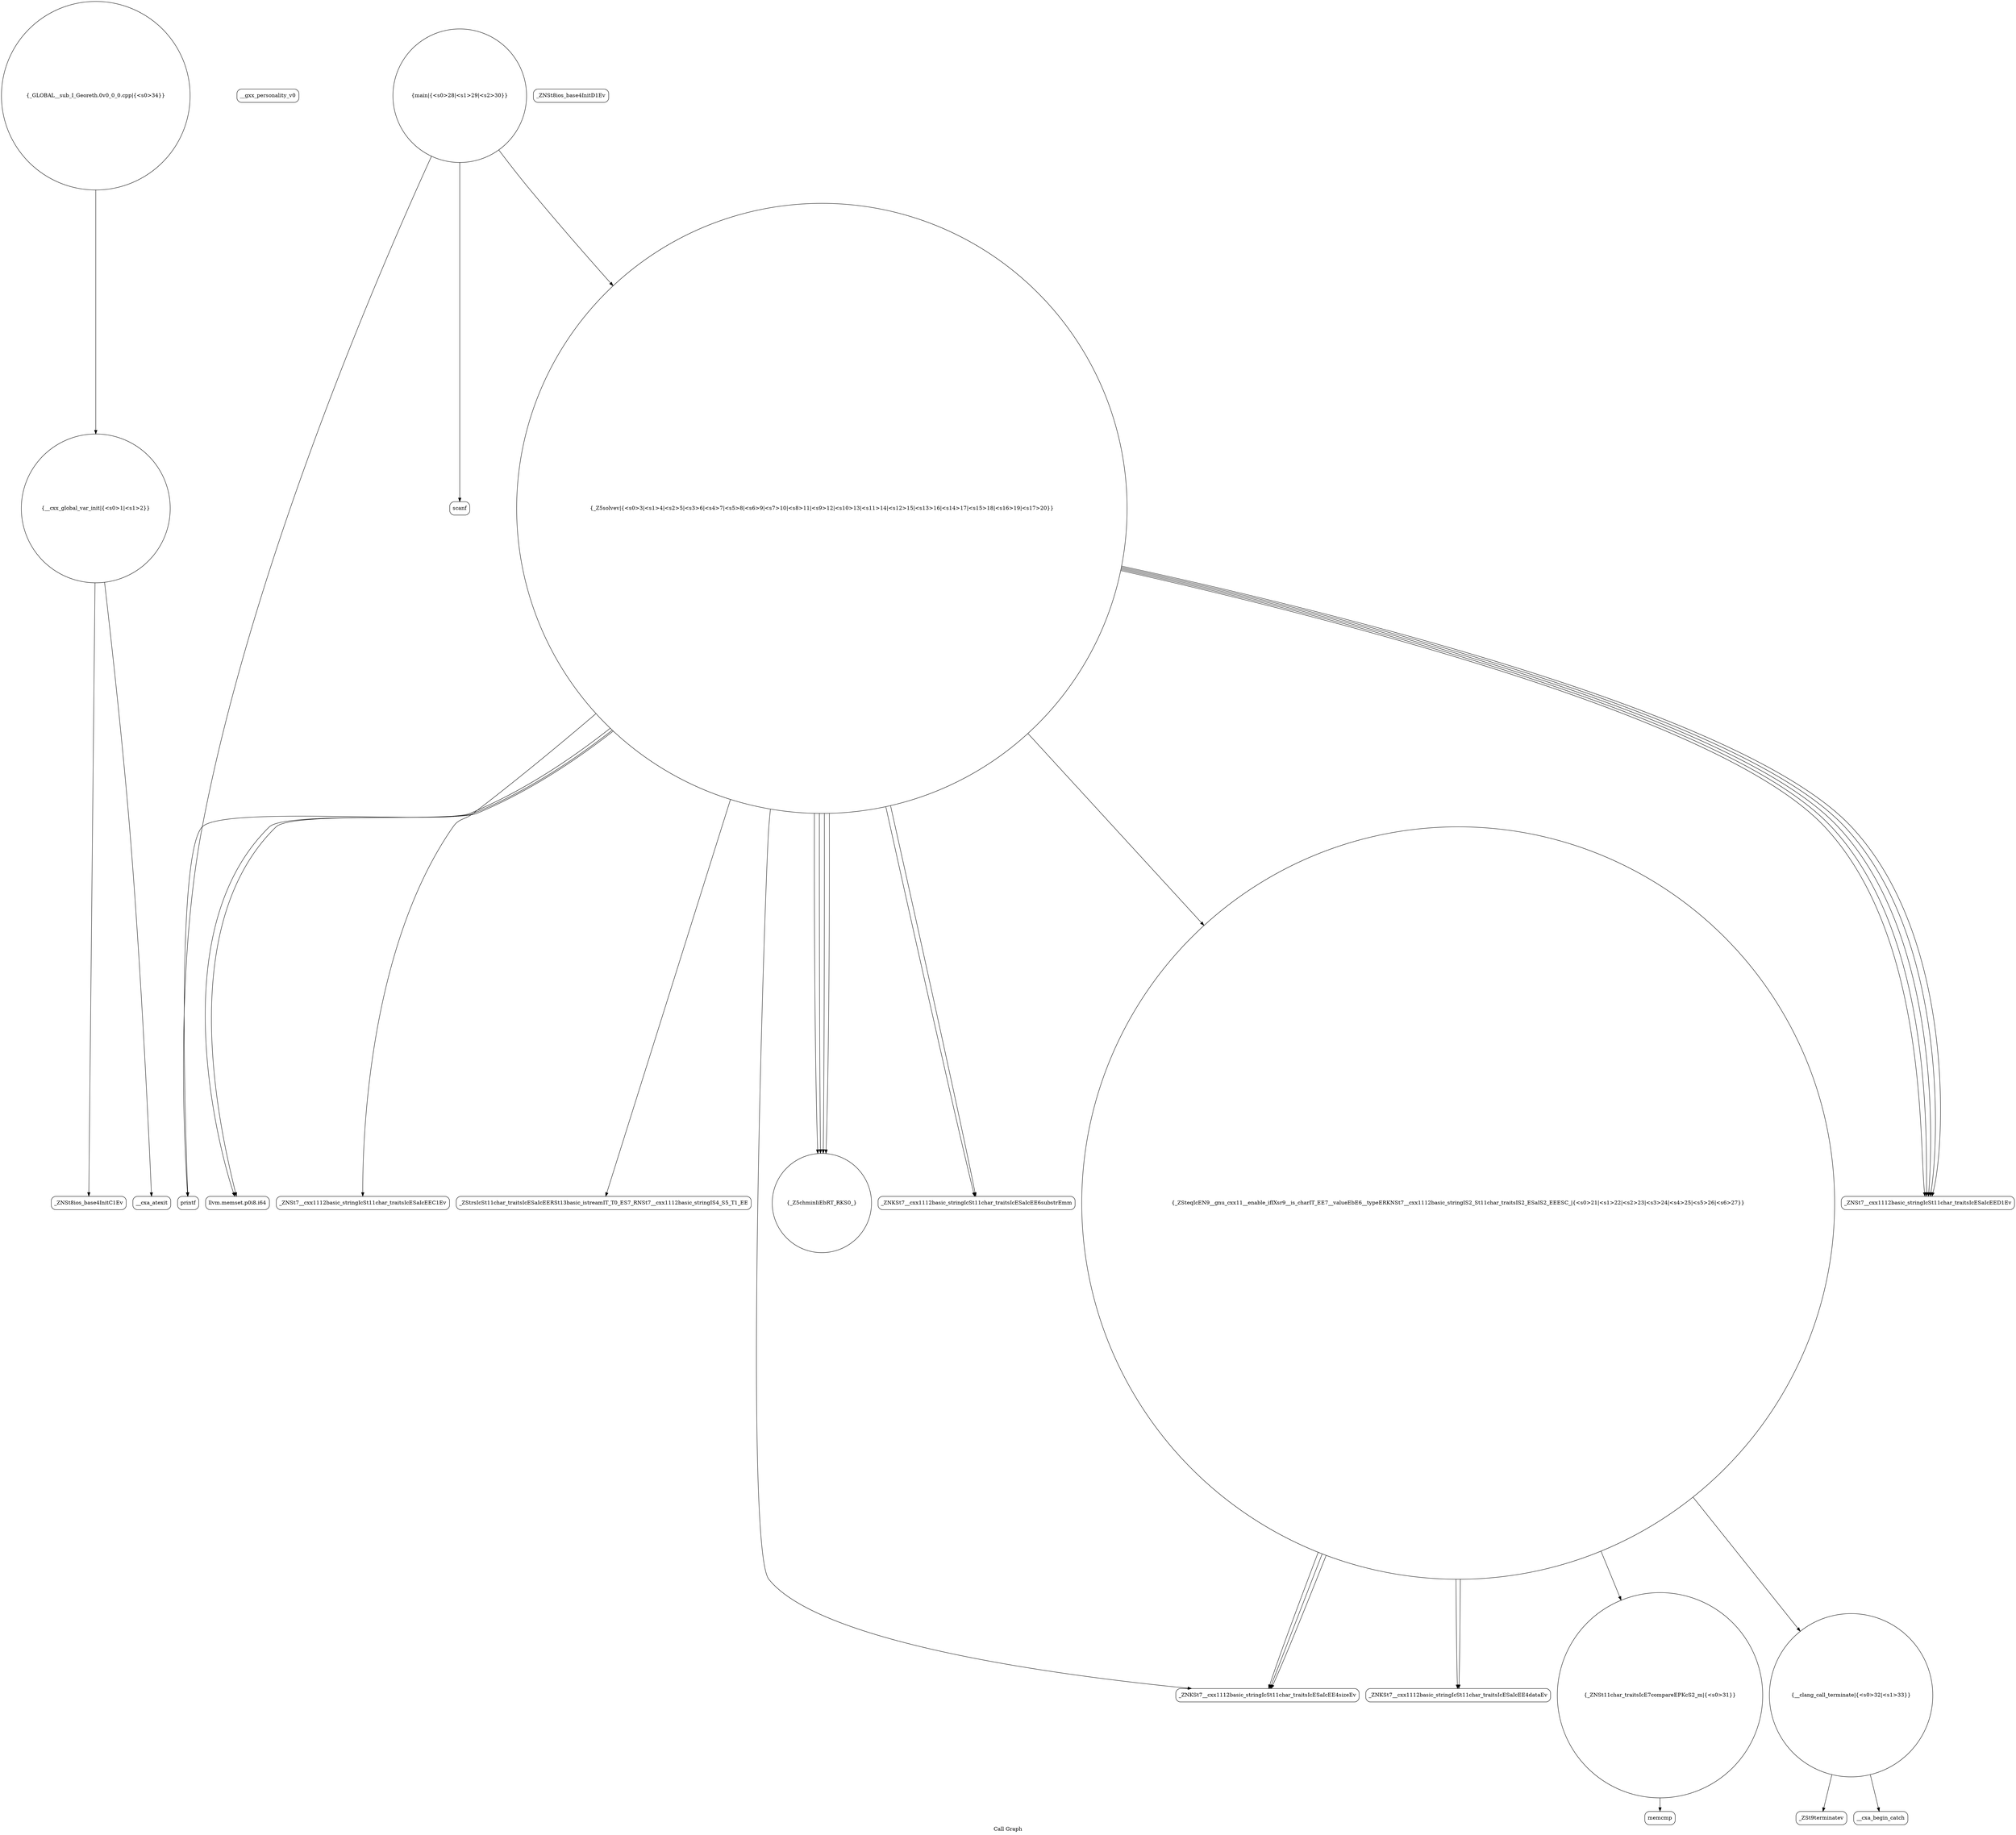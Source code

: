 digraph "Call Graph" {
	label="Call Graph";

	Node0x5557781ac8d0 [shape=record,shape=circle,label="{__cxx_global_var_init|{<s0>1|<s1>2}}"];
	Node0x5557781ac8d0:s0 -> Node0x5557781acd60[color=black];
	Node0x5557781ac8d0:s1 -> Node0x5557781ace60[color=black];
	Node0x5557781ad060 [shape=record,shape=Mrecord,label="{__gxx_personality_v0}"];
	Node0x5557781ad3e0 [shape=record,shape=Mrecord,label="{printf}"];
	Node0x5557781ad760 [shape=record,shape=Mrecord,label="{_ZSt9terminatev}"];
	Node0x5557781acde0 [shape=record,shape=Mrecord,label="{_ZNSt8ios_base4InitD1Ev}"];
	Node0x5557781ad160 [shape=record,shape=Mrecord,label="{llvm.memset.p0i8.i64}"];
	Node0x5557781ad4e0 [shape=record,shape=Mrecord,label="{scanf}"];
	Node0x5557781ad860 [shape=record,shape=circle,label="{_GLOBAL__sub_I_Georeth.0v0_0_0.cpp|{<s0>34}}"];
	Node0x5557781ad860:s0 -> Node0x5557781ac8d0[color=black];
	Node0x5557781acee0 [shape=record,shape=circle,label="{_Z5solvev|{<s0>3|<s1>4|<s2>5|<s3>6|<s4>7|<s5>8|<s6>9|<s7>10|<s8>11|<s9>12|<s10>13|<s11>14|<s12>15|<s13>16|<s14>17|<s15>18|<s16>19|<s17>20}}"];
	Node0x5557781acee0:s0 -> Node0x5557781acf60[color=black];
	Node0x5557781acee0:s1 -> Node0x5557781acfe0[color=black];
	Node0x5557781acee0:s2 -> Node0x5557781ad0e0[color=black];
	Node0x5557781acee0:s3 -> Node0x5557781ad160[color=black];
	Node0x5557781acee0:s4 -> Node0x5557781ad160[color=black];
	Node0x5557781acee0:s5 -> Node0x5557781ad1e0[color=black];
	Node0x5557781acee0:s6 -> Node0x5557781ad2e0[color=black];
	Node0x5557781acee0:s7 -> Node0x5557781ad2e0[color=black];
	Node0x5557781acee0:s8 -> Node0x5557781ad260[color=black];
	Node0x5557781acee0:s9 -> Node0x5557781ad360[color=black];
	Node0x5557781acee0:s10 -> Node0x5557781ad360[color=black];
	Node0x5557781acee0:s11 -> Node0x5557781ad1e0[color=black];
	Node0x5557781acee0:s12 -> Node0x5557781ad360[color=black];
	Node0x5557781acee0:s13 -> Node0x5557781ad1e0[color=black];
	Node0x5557781acee0:s14 -> Node0x5557781ad1e0[color=black];
	Node0x5557781acee0:s15 -> Node0x5557781ad3e0[color=black];
	Node0x5557781acee0:s16 -> Node0x5557781ad360[color=black];
	Node0x5557781acee0:s17 -> Node0x5557781ad360[color=black];
	Node0x5557781ad260 [shape=record,shape=circle,label="{_ZSteqIcEN9__gnu_cxx11__enable_ifIXsr9__is_charIT_EE7__valueEbE6__typeERKNSt7__cxx1112basic_stringIS2_St11char_traitsIS2_ESaIS2_EEESC_|{<s0>21|<s1>22|<s2>23|<s3>24|<s4>25|<s5>26|<s6>27}}"];
	Node0x5557781ad260:s0 -> Node0x5557781ad0e0[color=black];
	Node0x5557781ad260:s1 -> Node0x5557781ad0e0[color=black];
	Node0x5557781ad260:s2 -> Node0x5557781ad5e0[color=black];
	Node0x5557781ad260:s3 -> Node0x5557781ad5e0[color=black];
	Node0x5557781ad260:s4 -> Node0x5557781ad0e0[color=black];
	Node0x5557781ad260:s5 -> Node0x5557781ad560[color=black];
	Node0x5557781ad260:s6 -> Node0x5557781ad660[color=black];
	Node0x5557781ad5e0 [shape=record,shape=Mrecord,label="{_ZNKSt7__cxx1112basic_stringIcSt11char_traitsIcESaIcEE4dataEv}"];
	Node0x5557781acfe0 [shape=record,shape=Mrecord,label="{_ZStrsIcSt11char_traitsIcESaIcEERSt13basic_istreamIT_T0_ES7_RNSt7__cxx1112basic_stringIS4_S5_T1_EE}"];
	Node0x5557781ad360 [shape=record,shape=Mrecord,label="{_ZNSt7__cxx1112basic_stringIcSt11char_traitsIcESaIcEED1Ev}"];
	Node0x5557781ad6e0 [shape=record,shape=Mrecord,label="{__cxa_begin_catch}"];
	Node0x5557781acd60 [shape=record,shape=Mrecord,label="{_ZNSt8ios_base4InitC1Ev}"];
	Node0x5557781ad0e0 [shape=record,shape=Mrecord,label="{_ZNKSt7__cxx1112basic_stringIcSt11char_traitsIcESaIcEE4sizeEv}"];
	Node0x5557781ad460 [shape=record,shape=circle,label="{main|{<s0>28|<s1>29|<s2>30}}"];
	Node0x5557781ad460:s0 -> Node0x5557781ad4e0[color=black];
	Node0x5557781ad460:s1 -> Node0x5557781ad3e0[color=black];
	Node0x5557781ad460:s2 -> Node0x5557781acee0[color=black];
	Node0x5557781ad7e0 [shape=record,shape=Mrecord,label="{memcmp}"];
	Node0x5557781ace60 [shape=record,shape=Mrecord,label="{__cxa_atexit}"];
	Node0x5557781ad1e0 [shape=record,shape=circle,label="{_Z5chminIiEbRT_RKS0_}"];
	Node0x5557781ad560 [shape=record,shape=circle,label="{_ZNSt11char_traitsIcE7compareEPKcS2_m|{<s0>31}}"];
	Node0x5557781ad560:s0 -> Node0x5557781ad7e0[color=black];
	Node0x5557781acf60 [shape=record,shape=Mrecord,label="{_ZNSt7__cxx1112basic_stringIcSt11char_traitsIcESaIcEEC1Ev}"];
	Node0x5557781ad2e0 [shape=record,shape=Mrecord,label="{_ZNKSt7__cxx1112basic_stringIcSt11char_traitsIcESaIcEE6substrEmm}"];
	Node0x5557781ad660 [shape=record,shape=circle,label="{__clang_call_terminate|{<s0>32|<s1>33}}"];
	Node0x5557781ad660:s0 -> Node0x5557781ad6e0[color=black];
	Node0x5557781ad660:s1 -> Node0x5557781ad760[color=black];
}
